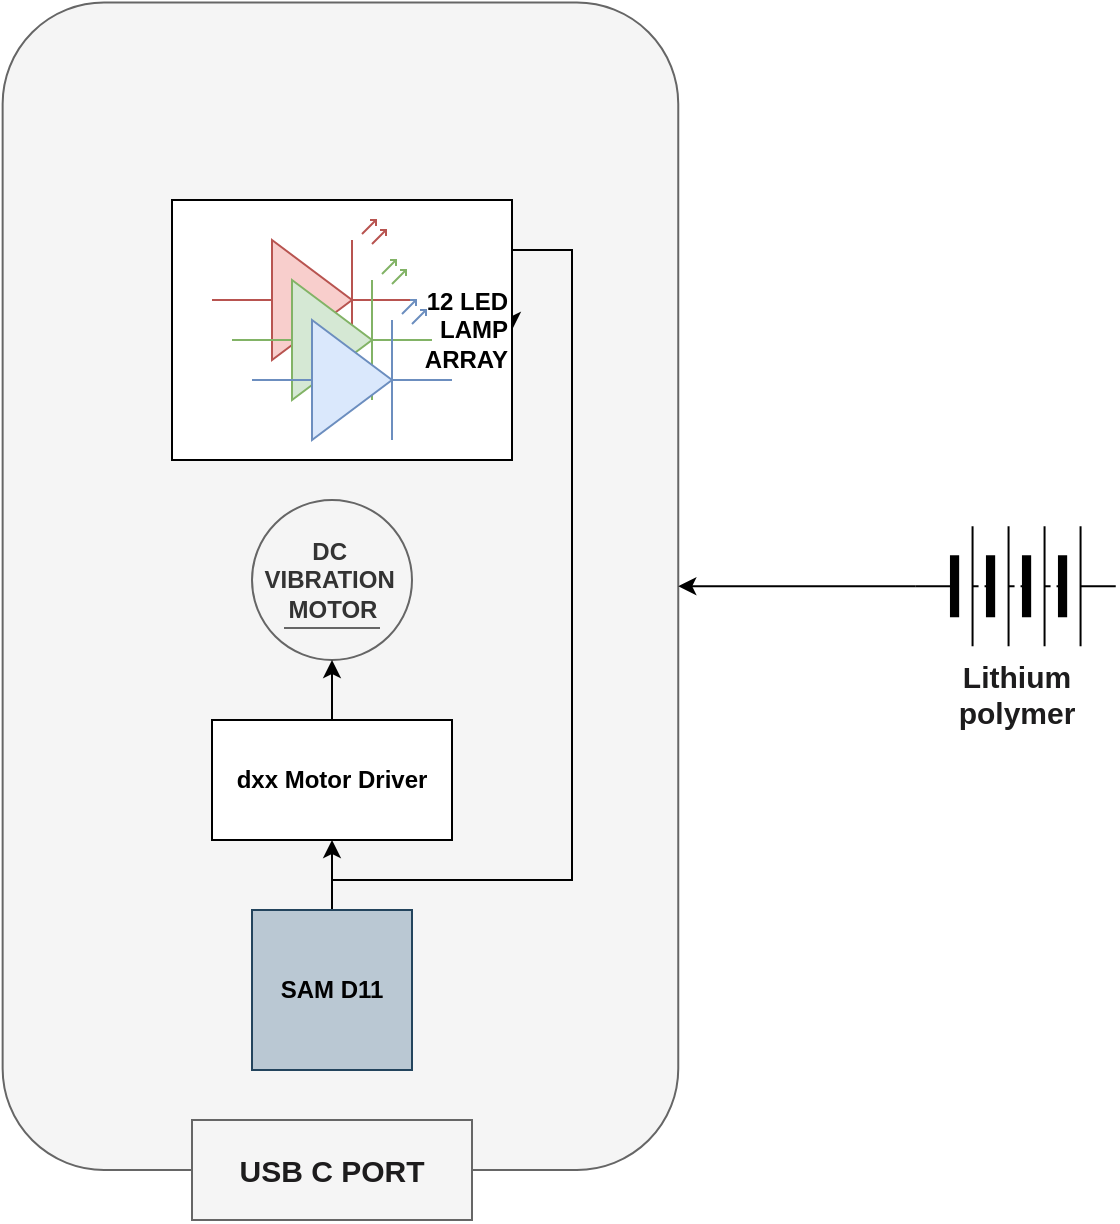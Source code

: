 <mxfile version="24.5.5" type="device">
  <diagram name="Page-1" id="NvJs8Dg5NmaoeDKjxL45">
    <mxGraphModel dx="1199" dy="680" grid="1" gridSize="10" guides="1" tooltips="1" connect="1" arrows="1" fold="1" page="1" pageScale="1" pageWidth="850" pageHeight="1100" background="none" math="0" shadow="0">
      <root>
        <mxCell id="0" />
        <mxCell id="1" parent="0" />
        <mxCell id="rRVQ5Wc-CysEHi-VJfVr-72" value="" style="rounded=1;whiteSpace=wrap;html=1;rotation=90;fillColor=#f5f5f5;strokeColor=#666666;fontColor=#333333;" vertex="1" parent="1">
          <mxGeometry x="92.35" y="134.22" width="583.75" height="337.81" as="geometry" />
        </mxCell>
        <mxCell id="rRVQ5Wc-CysEHi-VJfVr-2" value="&lt;div style=&quot;font-size: 12px;&quot;&gt;&lt;b&gt;DC&amp;nbsp;&lt;/b&gt;&lt;/div&gt;&lt;div style=&quot;font-size: 12px;&quot;&gt;&lt;b&gt;VIBRATION&amp;nbsp;&lt;/b&gt;&lt;/div&gt;&lt;div style=&quot;font-size: 12px;&quot;&gt;&lt;b&gt;MOTOR&lt;/b&gt;&lt;/div&gt;" style="dashed=0;outlineConnect=0;align=center;html=1;shape=mxgraph.pid.engines.electric_motor_(dc);fontSize=45;fillColor=#f5f5f5;fontColor=#333333;strokeColor=#666666;" vertex="1" parent="1">
          <mxGeometry x="340" y="260" width="80" height="80" as="geometry" />
        </mxCell>
        <mxCell id="rRVQ5Wc-CysEHi-VJfVr-61" style="edgeStyle=orthogonalEdgeStyle;rounded=0;orthogonalLoop=1;jettySize=auto;html=1;entryX=0.5;entryY=1;entryDx=0;entryDy=0;entryPerimeter=0;" edge="1" parent="1" source="rRVQ5Wc-CysEHi-VJfVr-62" target="rRVQ5Wc-CysEHi-VJfVr-2">
          <mxGeometry relative="1" as="geometry" />
        </mxCell>
        <mxCell id="rRVQ5Wc-CysEHi-VJfVr-62" value="&lt;b&gt;dxx Motor Driver&lt;/b&gt;" style="rounded=0;whiteSpace=wrap;html=1;" vertex="1" parent="1">
          <mxGeometry x="320" y="370" width="120" height="60" as="geometry" />
        </mxCell>
        <mxCell id="rRVQ5Wc-CysEHi-VJfVr-67" style="edgeStyle=orthogonalEdgeStyle;rounded=0;orthogonalLoop=1;jettySize=auto;html=1;exitX=0.5;exitY=0;exitDx=0;exitDy=0;entryX=0.5;entryY=1;entryDx=0;entryDy=0;" edge="1" parent="1" source="rRVQ5Wc-CysEHi-VJfVr-66" target="rRVQ5Wc-CysEHi-VJfVr-62">
          <mxGeometry relative="1" as="geometry" />
        </mxCell>
        <mxCell id="rRVQ5Wc-CysEHi-VJfVr-73" style="edgeStyle=orthogonalEdgeStyle;rounded=0;orthogonalLoop=1;jettySize=auto;html=1;entryX=1;entryY=0.5;entryDx=0;entryDy=0;" edge="1" parent="1" source="rRVQ5Wc-CysEHi-VJfVr-66" target="rRVQ5Wc-CysEHi-VJfVr-64">
          <mxGeometry relative="1" as="geometry">
            <Array as="points">
              <mxPoint x="380" y="450" />
              <mxPoint x="500" y="450" />
              <mxPoint x="500" y="135" />
            </Array>
          </mxGeometry>
        </mxCell>
        <mxCell id="rRVQ5Wc-CysEHi-VJfVr-66" value="&lt;b&gt;SAM D11&lt;/b&gt;" style="whiteSpace=wrap;html=1;aspect=fixed;fillColor=#bac8d3;strokeColor=#23445d;" vertex="1" parent="1">
          <mxGeometry x="340" y="465" width="80" height="80" as="geometry" />
        </mxCell>
        <mxCell id="rRVQ5Wc-CysEHi-VJfVr-74" style="edgeStyle=orthogonalEdgeStyle;rounded=0;orthogonalLoop=1;jettySize=auto;html=1;entryX=0.5;entryY=0;entryDx=0;entryDy=0;" edge="1" parent="1" source="rRVQ5Wc-CysEHi-VJfVr-68" target="rRVQ5Wc-CysEHi-VJfVr-72">
          <mxGeometry relative="1" as="geometry" />
        </mxCell>
        <mxCell id="rRVQ5Wc-CysEHi-VJfVr-68" value="&lt;span style=&quot;color: rgb(29, 28, 29); font-family: Slack-Lato, Slack-Fractions, appleLogo, sans-serif; font-size: 15px; font-variant-ligatures: common-ligatures; text-align: left; text-wrap: wrap; background-color: rgb(255, 255, 255);&quot;&gt;&lt;b&gt;Lithium polymer&lt;/b&gt;&lt;/span&gt;" style="pointerEvents=1;verticalLabelPosition=bottom;shadow=0;dashed=0;align=center;html=1;verticalAlign=top;shape=mxgraph.electrical.miscellaneous.batteryStack;" vertex="1" parent="1">
          <mxGeometry x="671.88" y="273.13" width="100" height="60" as="geometry" />
        </mxCell>
        <mxCell id="rRVQ5Wc-CysEHi-VJfVr-75" value="&lt;font face=&quot;Slack-Lato, Slack-Fractions, appleLogo, sans-serif&quot; color=&quot;#1d1c1d&quot;&gt;&lt;span style=&quot;font-size: 15px; font-variant-ligatures: common-ligatures;&quot;&gt;&lt;b&gt;USB C PORT&lt;/b&gt;&lt;/span&gt;&lt;/font&gt;" style="rounded=0;whiteSpace=wrap;html=1;fillColor=#f5f5f5;fontColor=#333333;strokeColor=#666666;" vertex="1" parent="1">
          <mxGeometry x="310" y="570" width="140" height="50" as="geometry" />
        </mxCell>
        <mxCell id="rRVQ5Wc-CysEHi-VJfVr-79" value="" style="group" vertex="1" connectable="0" parent="1">
          <mxGeometry x="300" y="110" width="170" height="130" as="geometry" />
        </mxCell>
        <mxCell id="rRVQ5Wc-CysEHi-VJfVr-64" value="&lt;b&gt;12 LED&lt;/b&gt;&lt;div&gt;&lt;b&gt;LAMP&lt;/b&gt;&lt;/div&gt;&lt;div style=&quot;&quot;&gt;&lt;b&gt;ARRAY&lt;/b&gt;&lt;/div&gt;" style="rounded=0;whiteSpace=wrap;html=1;align=right;" vertex="1" parent="rRVQ5Wc-CysEHi-VJfVr-79">
          <mxGeometry width="170" height="130" as="geometry" />
        </mxCell>
        <mxCell id="rRVQ5Wc-CysEHi-VJfVr-78" value="" style="group" vertex="1" connectable="0" parent="rRVQ5Wc-CysEHi-VJfVr-79">
          <mxGeometry x="20" y="10" width="120" height="110" as="geometry" />
        </mxCell>
        <mxCell id="rRVQ5Wc-CysEHi-VJfVr-41" value="" style="verticalLabelPosition=bottom;shadow=0;dashed=0;align=center;html=1;verticalAlign=top;shape=mxgraph.electrical.opto_electronics.led_2;pointerEvents=1;fillColor=#f8cecc;strokeColor=#b85450;" vertex="1" parent="rRVQ5Wc-CysEHi-VJfVr-78">
          <mxGeometry width="100" height="70" as="geometry" />
        </mxCell>
        <mxCell id="rRVQ5Wc-CysEHi-VJfVr-77" value="" style="group" vertex="1" connectable="0" parent="rRVQ5Wc-CysEHi-VJfVr-78">
          <mxGeometry x="10" y="20" width="110" height="90" as="geometry" />
        </mxCell>
        <mxCell id="rRVQ5Wc-CysEHi-VJfVr-42" value="" style="verticalLabelPosition=bottom;shadow=0;dashed=0;align=center;html=1;verticalAlign=top;shape=mxgraph.electrical.opto_electronics.led_2;pointerEvents=1;fillColor=#d5e8d4;strokeColor=#82b366;" vertex="1" parent="rRVQ5Wc-CysEHi-VJfVr-77">
          <mxGeometry width="100" height="70" as="geometry" />
        </mxCell>
        <mxCell id="rRVQ5Wc-CysEHi-VJfVr-43" value="" style="verticalLabelPosition=bottom;shadow=0;dashed=0;align=center;html=1;verticalAlign=top;shape=mxgraph.electrical.opto_electronics.led_2;pointerEvents=1;fillColor=#dae8fc;strokeColor=#6c8ebf;" vertex="1" parent="rRVQ5Wc-CysEHi-VJfVr-77">
          <mxGeometry x="10" y="20" width="100" height="70" as="geometry" />
        </mxCell>
      </root>
    </mxGraphModel>
  </diagram>
</mxfile>
